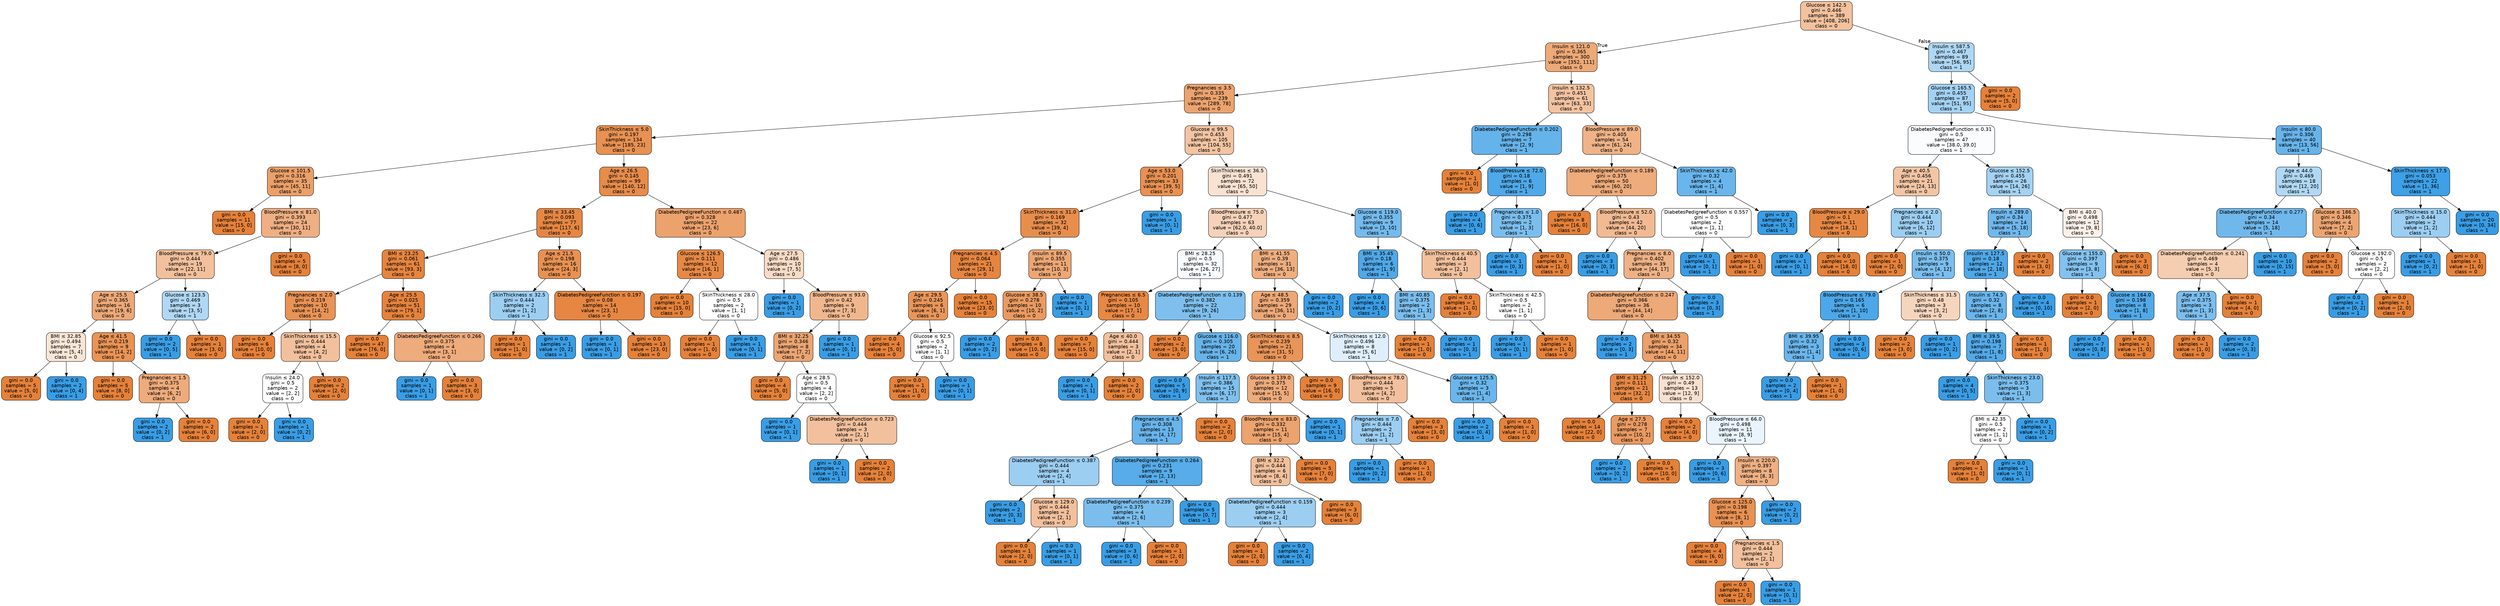 digraph Tree {
node [shape=box, style="filled, rounded", color="black", fontname="helvetica"] ;
edge [fontname="helvetica"] ;
0 [label=<Glucose &le; 142.5<br/>gini = 0.446<br/>samples = 389<br/>value = [408, 206]<br/>class = 0>, fillcolor="#f2c19d"] ;
1 [label=<Insulin &le; 121.0<br/>gini = 0.365<br/>samples = 300<br/>value = [352, 111]<br/>class = 0>, fillcolor="#eda977"] ;
0 -> 1 [labeldistance=2.5, labelangle=45, headlabel="True"] ;
2 [label=<Pregnancies &le; 3.5<br/>gini = 0.335<br/>samples = 239<br/>value = [289, 78]<br/>class = 0>, fillcolor="#eca36e"] ;
1 -> 2 ;
3 [label=<SkinThickness &le; 5.0<br/>gini = 0.197<br/>samples = 134<br/>value = [185, 23]<br/>class = 0>, fillcolor="#e89152"] ;
2 -> 3 ;
4 [label=<Glucose &le; 101.5<br/>gini = 0.316<br/>samples = 35<br/>value = [45, 11]<br/>class = 0>, fillcolor="#eba069"] ;
3 -> 4 ;
5 [label=<gini = 0.0<br/>samples = 11<br/>value = [15, 0]<br/>class = 0>, fillcolor="#e58139"] ;
4 -> 5 ;
6 [label=<BloodPressure &le; 81.0<br/>gini = 0.393<br/>samples = 24<br/>value = [30, 11]<br/>class = 0>, fillcolor="#efaf82"] ;
4 -> 6 ;
7 [label=<BloodPressure &le; 79.0<br/>gini = 0.444<br/>samples = 19<br/>value = [22, 11]<br/>class = 0>, fillcolor="#f2c09c"] ;
6 -> 7 ;
8 [label=<Age &le; 25.5<br/>gini = 0.365<br/>samples = 16<br/>value = [19, 6]<br/>class = 0>, fillcolor="#eda978"] ;
7 -> 8 ;
9 [label=<BMI &le; 32.85<br/>gini = 0.494<br/>samples = 7<br/>value = [5, 4]<br/>class = 0>, fillcolor="#fae6d7"] ;
8 -> 9 ;
10 [label=<gini = 0.0<br/>samples = 5<br/>value = [5, 0]<br/>class = 0>, fillcolor="#e58139"] ;
9 -> 10 ;
11 [label=<gini = 0.0<br/>samples = 2<br/>value = [0, 4]<br/>class = 1>, fillcolor="#399de5"] ;
9 -> 11 ;
12 [label=<Age &le; 41.5<br/>gini = 0.219<br/>samples = 9<br/>value = [14, 2]<br/>class = 0>, fillcolor="#e99355"] ;
8 -> 12 ;
13 [label=<gini = 0.0<br/>samples = 5<br/>value = [8, 0]<br/>class = 0>, fillcolor="#e58139"] ;
12 -> 13 ;
14 [label=<Pregnancies &le; 1.5<br/>gini = 0.375<br/>samples = 4<br/>value = [6, 2]<br/>class = 0>, fillcolor="#eeab7b"] ;
12 -> 14 ;
15 [label=<gini = 0.0<br/>samples = 2<br/>value = [0, 2]<br/>class = 1>, fillcolor="#399de5"] ;
14 -> 15 ;
16 [label=<gini = 0.0<br/>samples = 2<br/>value = [6, 0]<br/>class = 0>, fillcolor="#e58139"] ;
14 -> 16 ;
17 [label=<Glucose &le; 123.5<br/>gini = 0.469<br/>samples = 3<br/>value = [3, 5]<br/>class = 1>, fillcolor="#b0d8f5"] ;
7 -> 17 ;
18 [label=<gini = 0.0<br/>samples = 2<br/>value = [0, 5]<br/>class = 1>, fillcolor="#399de5"] ;
17 -> 18 ;
19 [label=<gini = 0.0<br/>samples = 1<br/>value = [3, 0]<br/>class = 0>, fillcolor="#e58139"] ;
17 -> 19 ;
20 [label=<gini = 0.0<br/>samples = 5<br/>value = [8, 0]<br/>class = 0>, fillcolor="#e58139"] ;
6 -> 20 ;
21 [label=<Age &le; 26.5<br/>gini = 0.145<br/>samples = 99<br/>value = [140, 12]<br/>class = 0>, fillcolor="#e78c4a"] ;
3 -> 21 ;
22 [label=<BMI &le; 33.45<br/>gini = 0.093<br/>samples = 77<br/>value = [117, 6]<br/>class = 0>, fillcolor="#e68743"] ;
21 -> 22 ;
23 [label=<BMI &le; 23.25<br/>gini = 0.061<br/>samples = 61<br/>value = [93, 3]<br/>class = 0>, fillcolor="#e6853f"] ;
22 -> 23 ;
24 [label=<Pregnancies &le; 2.0<br/>gini = 0.219<br/>samples = 10<br/>value = [14, 2]<br/>class = 0>, fillcolor="#e99355"] ;
23 -> 24 ;
25 [label=<gini = 0.0<br/>samples = 6<br/>value = [10, 0]<br/>class = 0>, fillcolor="#e58139"] ;
24 -> 25 ;
26 [label=<SkinThickness &le; 15.5<br/>gini = 0.444<br/>samples = 4<br/>value = [4, 2]<br/>class = 0>, fillcolor="#f2c09c"] ;
24 -> 26 ;
27 [label=<Insulin &le; 24.0<br/>gini = 0.5<br/>samples = 2<br/>value = [2, 2]<br/>class = 0>, fillcolor="#ffffff"] ;
26 -> 27 ;
28 [label=<gini = 0.0<br/>samples = 1<br/>value = [2, 0]<br/>class = 0>, fillcolor="#e58139"] ;
27 -> 28 ;
29 [label=<gini = 0.0<br/>samples = 1<br/>value = [0, 2]<br/>class = 1>, fillcolor="#399de5"] ;
27 -> 29 ;
30 [label=<gini = 0.0<br/>samples = 2<br/>value = [2, 0]<br/>class = 0>, fillcolor="#e58139"] ;
26 -> 30 ;
31 [label=<Age &le; 25.5<br/>gini = 0.025<br/>samples = 51<br/>value = [79, 1]<br/>class = 0>, fillcolor="#e5833c"] ;
23 -> 31 ;
32 [label=<gini = 0.0<br/>samples = 47<br/>value = [76, 0]<br/>class = 0>, fillcolor="#e58139"] ;
31 -> 32 ;
33 [label=<DiabetesPedigreeFunction &le; 0.266<br/>gini = 0.375<br/>samples = 4<br/>value = [3, 1]<br/>class = 0>, fillcolor="#eeab7b"] ;
31 -> 33 ;
34 [label=<gini = 0.0<br/>samples = 1<br/>value = [0, 1]<br/>class = 1>, fillcolor="#399de5"] ;
33 -> 34 ;
35 [label=<gini = 0.0<br/>samples = 3<br/>value = [3, 0]<br/>class = 0>, fillcolor="#e58139"] ;
33 -> 35 ;
36 [label=<Age &le; 21.5<br/>gini = 0.198<br/>samples = 16<br/>value = [24, 3]<br/>class = 0>, fillcolor="#e89152"] ;
22 -> 36 ;
37 [label=<SkinThickness &le; 32.5<br/>gini = 0.444<br/>samples = 2<br/>value = [1, 2]<br/>class = 1>, fillcolor="#9ccef2"] ;
36 -> 37 ;
38 [label=<gini = 0.0<br/>samples = 1<br/>value = [1, 0]<br/>class = 0>, fillcolor="#e58139"] ;
37 -> 38 ;
39 [label=<gini = 0.0<br/>samples = 1<br/>value = [0, 2]<br/>class = 1>, fillcolor="#399de5"] ;
37 -> 39 ;
40 [label=<DiabetesPedigreeFunction &le; 0.197<br/>gini = 0.08<br/>samples = 14<br/>value = [23, 1]<br/>class = 0>, fillcolor="#e68642"] ;
36 -> 40 ;
41 [label=<gini = 0.0<br/>samples = 1<br/>value = [0, 1]<br/>class = 1>, fillcolor="#399de5"] ;
40 -> 41 ;
42 [label=<gini = 0.0<br/>samples = 13<br/>value = [23, 0]<br/>class = 0>, fillcolor="#e58139"] ;
40 -> 42 ;
43 [label=<DiabetesPedigreeFunction &le; 0.487<br/>gini = 0.328<br/>samples = 22<br/>value = [23, 6]<br/>class = 0>, fillcolor="#eca26d"] ;
21 -> 43 ;
44 [label=<Glucose &le; 126.5<br/>gini = 0.111<br/>samples = 12<br/>value = [16, 1]<br/>class = 0>, fillcolor="#e78945"] ;
43 -> 44 ;
45 [label=<gini = 0.0<br/>samples = 10<br/>value = [15, 0]<br/>class = 0>, fillcolor="#e58139"] ;
44 -> 45 ;
46 [label=<SkinThickness &le; 28.0<br/>gini = 0.5<br/>samples = 2<br/>value = [1, 1]<br/>class = 0>, fillcolor="#ffffff"] ;
44 -> 46 ;
47 [label=<gini = 0.0<br/>samples = 1<br/>value = [1, 0]<br/>class = 0>, fillcolor="#e58139"] ;
46 -> 47 ;
48 [label=<gini = 0.0<br/>samples = 1<br/>value = [0, 1]<br/>class = 1>, fillcolor="#399de5"] ;
46 -> 48 ;
49 [label=<Age &le; 27.5<br/>gini = 0.486<br/>samples = 10<br/>value = [7, 5]<br/>class = 0>, fillcolor="#f8dbc6"] ;
43 -> 49 ;
50 [label=<gini = 0.0<br/>samples = 1<br/>value = [0, 2]<br/>class = 1>, fillcolor="#399de5"] ;
49 -> 50 ;
51 [label=<BloodPressure &le; 93.0<br/>gini = 0.42<br/>samples = 9<br/>value = [7, 3]<br/>class = 0>, fillcolor="#f0b78e"] ;
49 -> 51 ;
52 [label=<BMI &le; 32.25<br/>gini = 0.346<br/>samples = 8<br/>value = [7, 2]<br/>class = 0>, fillcolor="#eca572"] ;
51 -> 52 ;
53 [label=<gini = 0.0<br/>samples = 4<br/>value = [5, 0]<br/>class = 0>, fillcolor="#e58139"] ;
52 -> 53 ;
54 [label=<Age &le; 28.5<br/>gini = 0.5<br/>samples = 4<br/>value = [2, 2]<br/>class = 0>, fillcolor="#ffffff"] ;
52 -> 54 ;
55 [label=<gini = 0.0<br/>samples = 1<br/>value = [0, 1]<br/>class = 1>, fillcolor="#399de5"] ;
54 -> 55 ;
56 [label=<DiabetesPedigreeFunction &le; 0.723<br/>gini = 0.444<br/>samples = 3<br/>value = [2, 1]<br/>class = 0>, fillcolor="#f2c09c"] ;
54 -> 56 ;
57 [label=<gini = 0.0<br/>samples = 1<br/>value = [0, 1]<br/>class = 1>, fillcolor="#399de5"] ;
56 -> 57 ;
58 [label=<gini = 0.0<br/>samples = 2<br/>value = [2, 0]<br/>class = 0>, fillcolor="#e58139"] ;
56 -> 58 ;
59 [label=<gini = 0.0<br/>samples = 1<br/>value = [0, 1]<br/>class = 1>, fillcolor="#399de5"] ;
51 -> 59 ;
60 [label=<Glucose &le; 99.5<br/>gini = 0.453<br/>samples = 105<br/>value = [104, 55]<br/>class = 0>, fillcolor="#f3c4a2"] ;
2 -> 60 ;
61 [label=<Age &le; 53.0<br/>gini = 0.201<br/>samples = 33<br/>value = [39, 5]<br/>class = 0>, fillcolor="#e89152"] ;
60 -> 61 ;
62 [label=<SkinThickness &le; 31.0<br/>gini = 0.169<br/>samples = 32<br/>value = [39, 4]<br/>class = 0>, fillcolor="#e88e4d"] ;
61 -> 62 ;
63 [label=<Pregnancies &le; 4.5<br/>gini = 0.064<br/>samples = 21<br/>value = [29, 1]<br/>class = 0>, fillcolor="#e68540"] ;
62 -> 63 ;
64 [label=<Age &le; 29.5<br/>gini = 0.245<br/>samples = 6<br/>value = [6, 1]<br/>class = 0>, fillcolor="#e9965a"] ;
63 -> 64 ;
65 [label=<gini = 0.0<br/>samples = 4<br/>value = [5, 0]<br/>class = 0>, fillcolor="#e58139"] ;
64 -> 65 ;
66 [label=<Glucose &le; 92.5<br/>gini = 0.5<br/>samples = 2<br/>value = [1, 1]<br/>class = 0>, fillcolor="#ffffff"] ;
64 -> 66 ;
67 [label=<gini = 0.0<br/>samples = 1<br/>value = [1, 0]<br/>class = 0>, fillcolor="#e58139"] ;
66 -> 67 ;
68 [label=<gini = 0.0<br/>samples = 1<br/>value = [0, 1]<br/>class = 1>, fillcolor="#399de5"] ;
66 -> 68 ;
69 [label=<gini = 0.0<br/>samples = 15<br/>value = [23, 0]<br/>class = 0>, fillcolor="#e58139"] ;
63 -> 69 ;
70 [label=<Insulin &le; 89.5<br/>gini = 0.355<br/>samples = 11<br/>value = [10, 3]<br/>class = 0>, fillcolor="#eda774"] ;
62 -> 70 ;
71 [label=<Glucose &le; 38.5<br/>gini = 0.278<br/>samples = 10<br/>value = [10, 2]<br/>class = 0>, fillcolor="#ea9a61"] ;
70 -> 71 ;
72 [label=<gini = 0.0<br/>samples = 2<br/>value = [0, 2]<br/>class = 1>, fillcolor="#399de5"] ;
71 -> 72 ;
73 [label=<gini = 0.0<br/>samples = 8<br/>value = [10, 0]<br/>class = 0>, fillcolor="#e58139"] ;
71 -> 73 ;
74 [label=<gini = 0.0<br/>samples = 1<br/>value = [0, 1]<br/>class = 1>, fillcolor="#399de5"] ;
70 -> 74 ;
75 [label=<gini = 0.0<br/>samples = 1<br/>value = [0, 1]<br/>class = 1>, fillcolor="#399de5"] ;
61 -> 75 ;
76 [label=<SkinThickness &le; 36.5<br/>gini = 0.491<br/>samples = 72<br/>value = [65, 50]<br/>class = 0>, fillcolor="#f9e2d1"] ;
60 -> 76 ;
77 [label=<BloodPressure &le; 75.0<br/>gini = 0.477<br/>samples = 63<br/>value = [62.0, 40.0]<br/>class = 0>, fillcolor="#f6d2b9"] ;
76 -> 77 ;
78 [label=<BMI &le; 28.25<br/>gini = 0.5<br/>samples = 32<br/>value = [26, 27]<br/>class = 1>, fillcolor="#f8fbfe"] ;
77 -> 78 ;
79 [label=<Pregnancies &le; 6.5<br/>gini = 0.105<br/>samples = 10<br/>value = [17, 1]<br/>class = 0>, fillcolor="#e78845"] ;
78 -> 79 ;
80 [label=<gini = 0.0<br/>samples = 7<br/>value = [15, 0]<br/>class = 0>, fillcolor="#e58139"] ;
79 -> 80 ;
81 [label=<Age &le; 40.0<br/>gini = 0.444<br/>samples = 3<br/>value = [2, 1]<br/>class = 0>, fillcolor="#f2c09c"] ;
79 -> 81 ;
82 [label=<gini = 0.0<br/>samples = 1<br/>value = [0, 1]<br/>class = 1>, fillcolor="#399de5"] ;
81 -> 82 ;
83 [label=<gini = 0.0<br/>samples = 2<br/>value = [2, 0]<br/>class = 0>, fillcolor="#e58139"] ;
81 -> 83 ;
84 [label=<DiabetesPedigreeFunction &le; 0.139<br/>gini = 0.382<br/>samples = 22<br/>value = [9, 26]<br/>class = 1>, fillcolor="#7ebfee"] ;
78 -> 84 ;
85 [label=<gini = 0.0<br/>samples = 2<br/>value = [3, 0]<br/>class = 0>, fillcolor="#e58139"] ;
84 -> 85 ;
86 [label=<Glucose &le; 116.0<br/>gini = 0.305<br/>samples = 20<br/>value = [6, 26]<br/>class = 1>, fillcolor="#67b4eb"] ;
84 -> 86 ;
87 [label=<gini = 0.0<br/>samples = 5<br/>value = [0, 9]<br/>class = 1>, fillcolor="#399de5"] ;
86 -> 87 ;
88 [label=<Insulin &le; 117.5<br/>gini = 0.386<br/>samples = 15<br/>value = [6, 17]<br/>class = 1>, fillcolor="#7fc0ee"] ;
86 -> 88 ;
89 [label=<Pregnancies &le; 4.5<br/>gini = 0.308<br/>samples = 13<br/>value = [4, 17]<br/>class = 1>, fillcolor="#68b4eb"] ;
88 -> 89 ;
90 [label=<DiabetesPedigreeFunction &le; 0.387<br/>gini = 0.444<br/>samples = 4<br/>value = [2, 4]<br/>class = 1>, fillcolor="#9ccef2"] ;
89 -> 90 ;
91 [label=<gini = 0.0<br/>samples = 2<br/>value = [0, 3]<br/>class = 1>, fillcolor="#399de5"] ;
90 -> 91 ;
92 [label=<Glucose &le; 129.0<br/>gini = 0.444<br/>samples = 2<br/>value = [2, 1]<br/>class = 0>, fillcolor="#f2c09c"] ;
90 -> 92 ;
93 [label=<gini = 0.0<br/>samples = 1<br/>value = [2, 0]<br/>class = 0>, fillcolor="#e58139"] ;
92 -> 93 ;
94 [label=<gini = 0.0<br/>samples = 1<br/>value = [0, 1]<br/>class = 1>, fillcolor="#399de5"] ;
92 -> 94 ;
95 [label=<DiabetesPedigreeFunction &le; 0.264<br/>gini = 0.231<br/>samples = 9<br/>value = [2, 13]<br/>class = 1>, fillcolor="#57ace9"] ;
89 -> 95 ;
96 [label=<DiabetesPedigreeFunction &le; 0.239<br/>gini = 0.375<br/>samples = 4<br/>value = [2, 6]<br/>class = 1>, fillcolor="#7bbeee"] ;
95 -> 96 ;
97 [label=<gini = 0.0<br/>samples = 3<br/>value = [0, 6]<br/>class = 1>, fillcolor="#399de5"] ;
96 -> 97 ;
98 [label=<gini = 0.0<br/>samples = 1<br/>value = [2, 0]<br/>class = 0>, fillcolor="#e58139"] ;
96 -> 98 ;
99 [label=<gini = 0.0<br/>samples = 5<br/>value = [0, 7]<br/>class = 1>, fillcolor="#399de5"] ;
95 -> 99 ;
100 [label=<gini = 0.0<br/>samples = 2<br/>value = [2, 0]<br/>class = 0>, fillcolor="#e58139"] ;
88 -> 100 ;
101 [label=<BMI &le; 41.55<br/>gini = 0.39<br/>samples = 31<br/>value = [36, 13]<br/>class = 0>, fillcolor="#eeae80"] ;
77 -> 101 ;
102 [label=<Age &le; 48.5<br/>gini = 0.359<br/>samples = 29<br/>value = [36, 11]<br/>class = 0>, fillcolor="#eda876"] ;
101 -> 102 ;
103 [label=<SkinThickness &le; 8.5<br/>gini = 0.239<br/>samples = 21<br/>value = [31, 5]<br/>class = 0>, fillcolor="#e99559"] ;
102 -> 103 ;
104 [label=<Glucose &le; 139.0<br/>gini = 0.375<br/>samples = 12<br/>value = [15, 5]<br/>class = 0>, fillcolor="#eeab7b"] ;
103 -> 104 ;
105 [label=<BloodPressure &le; 83.0<br/>gini = 0.332<br/>samples = 11<br/>value = [15, 4]<br/>class = 0>, fillcolor="#eca36e"] ;
104 -> 105 ;
106 [label=<BMI &le; 32.2<br/>gini = 0.444<br/>samples = 6<br/>value = [8, 4]<br/>class = 0>, fillcolor="#f2c09c"] ;
105 -> 106 ;
107 [label=<DiabetesPedigreeFunction &le; 0.159<br/>gini = 0.444<br/>samples = 3<br/>value = [2, 4]<br/>class = 1>, fillcolor="#9ccef2"] ;
106 -> 107 ;
108 [label=<gini = 0.0<br/>samples = 1<br/>value = [2, 0]<br/>class = 0>, fillcolor="#e58139"] ;
107 -> 108 ;
109 [label=<gini = 0.0<br/>samples = 2<br/>value = [0, 4]<br/>class = 1>, fillcolor="#399de5"] ;
107 -> 109 ;
110 [label=<gini = 0.0<br/>samples = 3<br/>value = [6, 0]<br/>class = 0>, fillcolor="#e58139"] ;
106 -> 110 ;
111 [label=<gini = 0.0<br/>samples = 5<br/>value = [7, 0]<br/>class = 0>, fillcolor="#e58139"] ;
105 -> 111 ;
112 [label=<gini = 0.0<br/>samples = 1<br/>value = [0, 1]<br/>class = 1>, fillcolor="#399de5"] ;
104 -> 112 ;
113 [label=<gini = 0.0<br/>samples = 9<br/>value = [16, 0]<br/>class = 0>, fillcolor="#e58139"] ;
103 -> 113 ;
114 [label=<SkinThickness &le; 12.0<br/>gini = 0.496<br/>samples = 8<br/>value = [5, 6]<br/>class = 1>, fillcolor="#deeffb"] ;
102 -> 114 ;
115 [label=<BloodPressure &le; 78.0<br/>gini = 0.444<br/>samples = 5<br/>value = [4, 2]<br/>class = 0>, fillcolor="#f2c09c"] ;
114 -> 115 ;
116 [label=<Pregnancies &le; 7.0<br/>gini = 0.444<br/>samples = 2<br/>value = [1, 2]<br/>class = 1>, fillcolor="#9ccef2"] ;
115 -> 116 ;
117 [label=<gini = 0.0<br/>samples = 1<br/>value = [0, 2]<br/>class = 1>, fillcolor="#399de5"] ;
116 -> 117 ;
118 [label=<gini = 0.0<br/>samples = 1<br/>value = [1, 0]<br/>class = 0>, fillcolor="#e58139"] ;
116 -> 118 ;
119 [label=<gini = 0.0<br/>samples = 3<br/>value = [3, 0]<br/>class = 0>, fillcolor="#e58139"] ;
115 -> 119 ;
120 [label=<Glucose &le; 125.5<br/>gini = 0.32<br/>samples = 3<br/>value = [1, 4]<br/>class = 1>, fillcolor="#6ab6ec"] ;
114 -> 120 ;
121 [label=<gini = 0.0<br/>samples = 2<br/>value = [0, 4]<br/>class = 1>, fillcolor="#399de5"] ;
120 -> 121 ;
122 [label=<gini = 0.0<br/>samples = 1<br/>value = [1, 0]<br/>class = 0>, fillcolor="#e58139"] ;
120 -> 122 ;
123 [label=<gini = 0.0<br/>samples = 2<br/>value = [0, 2]<br/>class = 1>, fillcolor="#399de5"] ;
101 -> 123 ;
124 [label=<Glucose &le; 119.0<br/>gini = 0.355<br/>samples = 9<br/>value = [3, 10]<br/>class = 1>, fillcolor="#74baed"] ;
76 -> 124 ;
125 [label=<BMI &le; 35.45<br/>gini = 0.18<br/>samples = 6<br/>value = [1, 9]<br/>class = 1>, fillcolor="#4fa8e8"] ;
124 -> 125 ;
126 [label=<gini = 0.0<br/>samples = 4<br/>value = [0, 6]<br/>class = 1>, fillcolor="#399de5"] ;
125 -> 126 ;
127 [label=<BMI &le; 40.85<br/>gini = 0.375<br/>samples = 2<br/>value = [1, 3]<br/>class = 1>, fillcolor="#7bbeee"] ;
125 -> 127 ;
128 [label=<gini = 0.0<br/>samples = 1<br/>value = [1, 0]<br/>class = 0>, fillcolor="#e58139"] ;
127 -> 128 ;
129 [label=<gini = 0.0<br/>samples = 1<br/>value = [0, 3]<br/>class = 1>, fillcolor="#399de5"] ;
127 -> 129 ;
130 [label=<SkinThickness &le; 40.5<br/>gini = 0.444<br/>samples = 3<br/>value = [2, 1]<br/>class = 0>, fillcolor="#f2c09c"] ;
124 -> 130 ;
131 [label=<gini = 0.0<br/>samples = 1<br/>value = [1, 0]<br/>class = 0>, fillcolor="#e58139"] ;
130 -> 131 ;
132 [label=<SkinThickness &le; 42.5<br/>gini = 0.5<br/>samples = 2<br/>value = [1, 1]<br/>class = 0>, fillcolor="#ffffff"] ;
130 -> 132 ;
133 [label=<gini = 0.0<br/>samples = 1<br/>value = [0, 1]<br/>class = 1>, fillcolor="#399de5"] ;
132 -> 133 ;
134 [label=<gini = 0.0<br/>samples = 1<br/>value = [1, 0]<br/>class = 0>, fillcolor="#e58139"] ;
132 -> 134 ;
135 [label=<Insulin &le; 132.5<br/>gini = 0.451<br/>samples = 61<br/>value = [63, 33]<br/>class = 0>, fillcolor="#f3c3a1"] ;
1 -> 135 ;
136 [label=<DiabetesPedigreeFunction &le; 0.202<br/>gini = 0.298<br/>samples = 7<br/>value = [2, 9]<br/>class = 1>, fillcolor="#65b3eb"] ;
135 -> 136 ;
137 [label=<gini = 0.0<br/>samples = 1<br/>value = [1, 0]<br/>class = 0>, fillcolor="#e58139"] ;
136 -> 137 ;
138 [label=<BloodPressure &le; 72.0<br/>gini = 0.18<br/>samples = 6<br/>value = [1, 9]<br/>class = 1>, fillcolor="#4fa8e8"] ;
136 -> 138 ;
139 [label=<gini = 0.0<br/>samples = 4<br/>value = [0, 6]<br/>class = 1>, fillcolor="#399de5"] ;
138 -> 139 ;
140 [label=<Pregnancies &le; 1.0<br/>gini = 0.375<br/>samples = 2<br/>value = [1, 3]<br/>class = 1>, fillcolor="#7bbeee"] ;
138 -> 140 ;
141 [label=<gini = 0.0<br/>samples = 1<br/>value = [0, 3]<br/>class = 1>, fillcolor="#399de5"] ;
140 -> 141 ;
142 [label=<gini = 0.0<br/>samples = 1<br/>value = [1, 0]<br/>class = 0>, fillcolor="#e58139"] ;
140 -> 142 ;
143 [label=<BloodPressure &le; 89.0<br/>gini = 0.405<br/>samples = 54<br/>value = [61, 24]<br/>class = 0>, fillcolor="#efb387"] ;
135 -> 143 ;
144 [label=<DiabetesPedigreeFunction &le; 0.189<br/>gini = 0.375<br/>samples = 50<br/>value = [60, 20]<br/>class = 0>, fillcolor="#eeab7b"] ;
143 -> 144 ;
145 [label=<gini = 0.0<br/>samples = 8<br/>value = [16, 0]<br/>class = 0>, fillcolor="#e58139"] ;
144 -> 145 ;
146 [label=<BloodPressure &le; 52.0<br/>gini = 0.43<br/>samples = 42<br/>value = [44, 20]<br/>class = 0>, fillcolor="#f1ba93"] ;
144 -> 146 ;
147 [label=<gini = 0.0<br/>samples = 3<br/>value = [0, 3]<br/>class = 1>, fillcolor="#399de5"] ;
146 -> 147 ;
148 [label=<Pregnancies &le; 8.0<br/>gini = 0.402<br/>samples = 39<br/>value = [44, 17]<br/>class = 0>, fillcolor="#efb286"] ;
146 -> 148 ;
149 [label=<DiabetesPedigreeFunction &le; 0.247<br/>gini = 0.366<br/>samples = 36<br/>value = [44, 14]<br/>class = 0>, fillcolor="#eda978"] ;
148 -> 149 ;
150 [label=<gini = 0.0<br/>samples = 2<br/>value = [0, 3]<br/>class = 1>, fillcolor="#399de5"] ;
149 -> 150 ;
151 [label=<BMI &le; 34.55<br/>gini = 0.32<br/>samples = 34<br/>value = [44, 11]<br/>class = 0>, fillcolor="#eca06a"] ;
149 -> 151 ;
152 [label=<BMI &le; 31.25<br/>gini = 0.111<br/>samples = 21<br/>value = [32, 2]<br/>class = 0>, fillcolor="#e78945"] ;
151 -> 152 ;
153 [label=<gini = 0.0<br/>samples = 14<br/>value = [22, 0]<br/>class = 0>, fillcolor="#e58139"] ;
152 -> 153 ;
154 [label=<Age &le; 27.5<br/>gini = 0.278<br/>samples = 7<br/>value = [10, 2]<br/>class = 0>, fillcolor="#ea9a61"] ;
152 -> 154 ;
155 [label=<gini = 0.0<br/>samples = 2<br/>value = [0, 2]<br/>class = 1>, fillcolor="#399de5"] ;
154 -> 155 ;
156 [label=<gini = 0.0<br/>samples = 5<br/>value = [10, 0]<br/>class = 0>, fillcolor="#e58139"] ;
154 -> 156 ;
157 [label=<Insulin &le; 152.0<br/>gini = 0.49<br/>samples = 13<br/>value = [12, 9]<br/>class = 0>, fillcolor="#f8e0ce"] ;
151 -> 157 ;
158 [label=<gini = 0.0<br/>samples = 2<br/>value = [4, 0]<br/>class = 0>, fillcolor="#e58139"] ;
157 -> 158 ;
159 [label=<BloodPressure &le; 66.0<br/>gini = 0.498<br/>samples = 11<br/>value = [8, 9]<br/>class = 1>, fillcolor="#e9f4fc"] ;
157 -> 159 ;
160 [label=<gini = 0.0<br/>samples = 3<br/>value = [0, 6]<br/>class = 1>, fillcolor="#399de5"] ;
159 -> 160 ;
161 [label=<Insulin &le; 220.0<br/>gini = 0.397<br/>samples = 8<br/>value = [8, 3]<br/>class = 0>, fillcolor="#efb083"] ;
159 -> 161 ;
162 [label=<Glucose &le; 125.0<br/>gini = 0.198<br/>samples = 6<br/>value = [8, 1]<br/>class = 0>, fillcolor="#e89152"] ;
161 -> 162 ;
163 [label=<gini = 0.0<br/>samples = 4<br/>value = [6, 0]<br/>class = 0>, fillcolor="#e58139"] ;
162 -> 163 ;
164 [label=<Pregnancies &le; 1.5<br/>gini = 0.444<br/>samples = 2<br/>value = [2, 1]<br/>class = 0>, fillcolor="#f2c09c"] ;
162 -> 164 ;
165 [label=<gini = 0.0<br/>samples = 1<br/>value = [2, 0]<br/>class = 0>, fillcolor="#e58139"] ;
164 -> 165 ;
166 [label=<gini = 0.0<br/>samples = 1<br/>value = [0, 1]<br/>class = 1>, fillcolor="#399de5"] ;
164 -> 166 ;
167 [label=<gini = 0.0<br/>samples = 2<br/>value = [0, 2]<br/>class = 1>, fillcolor="#399de5"] ;
161 -> 167 ;
168 [label=<gini = 0.0<br/>samples = 3<br/>value = [0, 3]<br/>class = 1>, fillcolor="#399de5"] ;
148 -> 168 ;
169 [label=<SkinThickness &le; 42.0<br/>gini = 0.32<br/>samples = 4<br/>value = [1, 4]<br/>class = 1>, fillcolor="#6ab6ec"] ;
143 -> 169 ;
170 [label=<DiabetesPedigreeFunction &le; 0.557<br/>gini = 0.5<br/>samples = 2<br/>value = [1, 1]<br/>class = 0>, fillcolor="#ffffff"] ;
169 -> 170 ;
171 [label=<gini = 0.0<br/>samples = 1<br/>value = [0, 1]<br/>class = 1>, fillcolor="#399de5"] ;
170 -> 171 ;
172 [label=<gini = 0.0<br/>samples = 1<br/>value = [1, 0]<br/>class = 0>, fillcolor="#e58139"] ;
170 -> 172 ;
173 [label=<gini = 0.0<br/>samples = 2<br/>value = [0, 3]<br/>class = 1>, fillcolor="#399de5"] ;
169 -> 173 ;
174 [label=<Insulin &le; 587.5<br/>gini = 0.467<br/>samples = 89<br/>value = [56, 95]<br/>class = 1>, fillcolor="#aed7f4"] ;
0 -> 174 [labeldistance=2.5, labelangle=-45, headlabel="False"] ;
175 [label=<Glucose &le; 165.5<br/>gini = 0.455<br/>samples = 87<br/>value = [51, 95]<br/>class = 1>, fillcolor="#a3d2f3"] ;
174 -> 175 ;
176 [label=<DiabetesPedigreeFunction &le; 0.31<br/>gini = 0.5<br/>samples = 47<br/>value = [38.0, 39.0]<br/>class = 1>, fillcolor="#fafcfe"] ;
175 -> 176 ;
177 [label=<Age &le; 40.5<br/>gini = 0.456<br/>samples = 21<br/>value = [24, 13]<br/>class = 0>, fillcolor="#f3c5a4"] ;
176 -> 177 ;
178 [label=<BloodPressure &le; 29.0<br/>gini = 0.1<br/>samples = 11<br/>value = [18, 1]<br/>class = 0>, fillcolor="#e68844"] ;
177 -> 178 ;
179 [label=<gini = 0.0<br/>samples = 1<br/>value = [0, 1]<br/>class = 1>, fillcolor="#399de5"] ;
178 -> 179 ;
180 [label=<gini = 0.0<br/>samples = 10<br/>value = [18, 0]<br/>class = 0>, fillcolor="#e58139"] ;
178 -> 180 ;
181 [label=<Pregnancies &le; 2.0<br/>gini = 0.444<br/>samples = 10<br/>value = [6, 12]<br/>class = 1>, fillcolor="#9ccef2"] ;
177 -> 181 ;
182 [label=<gini = 0.0<br/>samples = 1<br/>value = [2, 0]<br/>class = 0>, fillcolor="#e58139"] ;
181 -> 182 ;
183 [label=<Insulin &le; 50.0<br/>gini = 0.375<br/>samples = 9<br/>value = [4, 12]<br/>class = 1>, fillcolor="#7bbeee"] ;
181 -> 183 ;
184 [label=<BloodPressure &le; 79.0<br/>gini = 0.165<br/>samples = 6<br/>value = [1, 10]<br/>class = 1>, fillcolor="#4da7e8"] ;
183 -> 184 ;
185 [label=<BMI &le; 39.95<br/>gini = 0.32<br/>samples = 3<br/>value = [1, 4]<br/>class = 1>, fillcolor="#6ab6ec"] ;
184 -> 185 ;
186 [label=<gini = 0.0<br/>samples = 2<br/>value = [0, 4]<br/>class = 1>, fillcolor="#399de5"] ;
185 -> 186 ;
187 [label=<gini = 0.0<br/>samples = 1<br/>value = [1, 0]<br/>class = 0>, fillcolor="#e58139"] ;
185 -> 187 ;
188 [label=<gini = 0.0<br/>samples = 3<br/>value = [0, 6]<br/>class = 1>, fillcolor="#399de5"] ;
184 -> 188 ;
189 [label=<SkinThickness &le; 31.5<br/>gini = 0.48<br/>samples = 3<br/>value = [3, 2]<br/>class = 0>, fillcolor="#f6d5bd"] ;
183 -> 189 ;
190 [label=<gini = 0.0<br/>samples = 2<br/>value = [3, 0]<br/>class = 0>, fillcolor="#e58139"] ;
189 -> 190 ;
191 [label=<gini = 0.0<br/>samples = 1<br/>value = [0, 2]<br/>class = 1>, fillcolor="#399de5"] ;
189 -> 191 ;
192 [label=<Glucose &le; 152.5<br/>gini = 0.455<br/>samples = 26<br/>value = [14, 26]<br/>class = 1>, fillcolor="#a4d2f3"] ;
176 -> 192 ;
193 [label=<Insulin &le; 289.0<br/>gini = 0.34<br/>samples = 14<br/>value = [5, 18]<br/>class = 1>, fillcolor="#70b8ec"] ;
192 -> 193 ;
194 [label=<Insulin &le; 127.5<br/>gini = 0.18<br/>samples = 12<br/>value = [2, 18]<br/>class = 1>, fillcolor="#4fa8e8"] ;
193 -> 194 ;
195 [label=<Insulin &le; 74.5<br/>gini = 0.32<br/>samples = 8<br/>value = [2, 8]<br/>class = 1>, fillcolor="#6ab6ec"] ;
194 -> 195 ;
196 [label=<BMI &le; 39.5<br/>gini = 0.198<br/>samples = 7<br/>value = [1, 8]<br/>class = 1>, fillcolor="#52a9e8"] ;
195 -> 196 ;
197 [label=<gini = 0.0<br/>samples = 4<br/>value = [0, 5]<br/>class = 1>, fillcolor="#399de5"] ;
196 -> 197 ;
198 [label=<SkinThickness &le; 23.0<br/>gini = 0.375<br/>samples = 3<br/>value = [1, 3]<br/>class = 1>, fillcolor="#7bbeee"] ;
196 -> 198 ;
199 [label=<BMI &le; 42.35<br/>gini = 0.5<br/>samples = 2<br/>value = [1, 1]<br/>class = 0>, fillcolor="#ffffff"] ;
198 -> 199 ;
200 [label=<gini = 0.0<br/>samples = 1<br/>value = [1, 0]<br/>class = 0>, fillcolor="#e58139"] ;
199 -> 200 ;
201 [label=<gini = 0.0<br/>samples = 1<br/>value = [0, 1]<br/>class = 1>, fillcolor="#399de5"] ;
199 -> 201 ;
202 [label=<gini = 0.0<br/>samples = 1<br/>value = [0, 2]<br/>class = 1>, fillcolor="#399de5"] ;
198 -> 202 ;
203 [label=<gini = 0.0<br/>samples = 1<br/>value = [1, 0]<br/>class = 0>, fillcolor="#e58139"] ;
195 -> 203 ;
204 [label=<gini = 0.0<br/>samples = 4<br/>value = [0, 10]<br/>class = 1>, fillcolor="#399de5"] ;
194 -> 204 ;
205 [label=<gini = 0.0<br/>samples = 2<br/>value = [3, 0]<br/>class = 0>, fillcolor="#e58139"] ;
193 -> 205 ;
206 [label=<BMI &le; 40.0<br/>gini = 0.498<br/>samples = 12<br/>value = [9, 8]<br/>class = 0>, fillcolor="#fcf1e9"] ;
192 -> 206 ;
207 [label=<Glucose &le; 155.0<br/>gini = 0.397<br/>samples = 9<br/>value = [3, 8]<br/>class = 1>, fillcolor="#83c2ef"] ;
206 -> 207 ;
208 [label=<gini = 0.0<br/>samples = 1<br/>value = [2, 0]<br/>class = 0>, fillcolor="#e58139"] ;
207 -> 208 ;
209 [label=<Glucose &le; 164.0<br/>gini = 0.198<br/>samples = 8<br/>value = [1, 8]<br/>class = 1>, fillcolor="#52a9e8"] ;
207 -> 209 ;
210 [label=<gini = 0.0<br/>samples = 7<br/>value = [0, 8]<br/>class = 1>, fillcolor="#399de5"] ;
209 -> 210 ;
211 [label=<gini = 0.0<br/>samples = 1<br/>value = [1, 0]<br/>class = 0>, fillcolor="#e58139"] ;
209 -> 211 ;
212 [label=<gini = 0.0<br/>samples = 3<br/>value = [6, 0]<br/>class = 0>, fillcolor="#e58139"] ;
206 -> 212 ;
213 [label=<Insulin &le; 80.0<br/>gini = 0.306<br/>samples = 40<br/>value = [13, 56]<br/>class = 1>, fillcolor="#67b4eb"] ;
175 -> 213 ;
214 [label=<Age &le; 44.0<br/>gini = 0.469<br/>samples = 18<br/>value = [12, 20]<br/>class = 1>, fillcolor="#b0d8f5"] ;
213 -> 214 ;
215 [label=<DiabetesPedigreeFunction &le; 0.277<br/>gini = 0.34<br/>samples = 14<br/>value = [5, 18]<br/>class = 1>, fillcolor="#70b8ec"] ;
214 -> 215 ;
216 [label=<DiabetesPedigreeFunction &le; 0.241<br/>gini = 0.469<br/>samples = 4<br/>value = [5, 3]<br/>class = 0>, fillcolor="#f5cdb0"] ;
215 -> 216 ;
217 [label=<Age &le; 37.5<br/>gini = 0.375<br/>samples = 3<br/>value = [1, 3]<br/>class = 1>, fillcolor="#7bbeee"] ;
216 -> 217 ;
218 [label=<gini = 0.0<br/>samples = 1<br/>value = [1, 0]<br/>class = 0>, fillcolor="#e58139"] ;
217 -> 218 ;
219 [label=<gini = 0.0<br/>samples = 2<br/>value = [0, 3]<br/>class = 1>, fillcolor="#399de5"] ;
217 -> 219 ;
220 [label=<gini = 0.0<br/>samples = 1<br/>value = [4, 0]<br/>class = 0>, fillcolor="#e58139"] ;
216 -> 220 ;
221 [label=<gini = 0.0<br/>samples = 10<br/>value = [0, 15]<br/>class = 1>, fillcolor="#399de5"] ;
215 -> 221 ;
222 [label=<Glucose &le; 186.5<br/>gini = 0.346<br/>samples = 4<br/>value = [7, 2]<br/>class = 0>, fillcolor="#eca572"] ;
214 -> 222 ;
223 [label=<gini = 0.0<br/>samples = 2<br/>value = [5, 0]<br/>class = 0>, fillcolor="#e58139"] ;
222 -> 223 ;
224 [label=<Glucose &le; 192.0<br/>gini = 0.5<br/>samples = 2<br/>value = [2, 2]<br/>class = 0>, fillcolor="#ffffff"] ;
222 -> 224 ;
225 [label=<gini = 0.0<br/>samples = 1<br/>value = [0, 2]<br/>class = 1>, fillcolor="#399de5"] ;
224 -> 225 ;
226 [label=<gini = 0.0<br/>samples = 1<br/>value = [2, 0]<br/>class = 0>, fillcolor="#e58139"] ;
224 -> 226 ;
227 [label=<SkinThickness &le; 17.5<br/>gini = 0.053<br/>samples = 22<br/>value = [1, 36]<br/>class = 1>, fillcolor="#3ea0e6"] ;
213 -> 227 ;
228 [label=<SkinThickness &le; 15.0<br/>gini = 0.444<br/>samples = 2<br/>value = [1, 2]<br/>class = 1>, fillcolor="#9ccef2"] ;
227 -> 228 ;
229 [label=<gini = 0.0<br/>samples = 1<br/>value = [0, 2]<br/>class = 1>, fillcolor="#399de5"] ;
228 -> 229 ;
230 [label=<gini = 0.0<br/>samples = 1<br/>value = [1, 0]<br/>class = 0>, fillcolor="#e58139"] ;
228 -> 230 ;
231 [label=<gini = 0.0<br/>samples = 20<br/>value = [0, 34]<br/>class = 1>, fillcolor="#399de5"] ;
227 -> 231 ;
232 [label=<gini = 0.0<br/>samples = 2<br/>value = [5, 0]<br/>class = 0>, fillcolor="#e58139"] ;
174 -> 232 ;
}